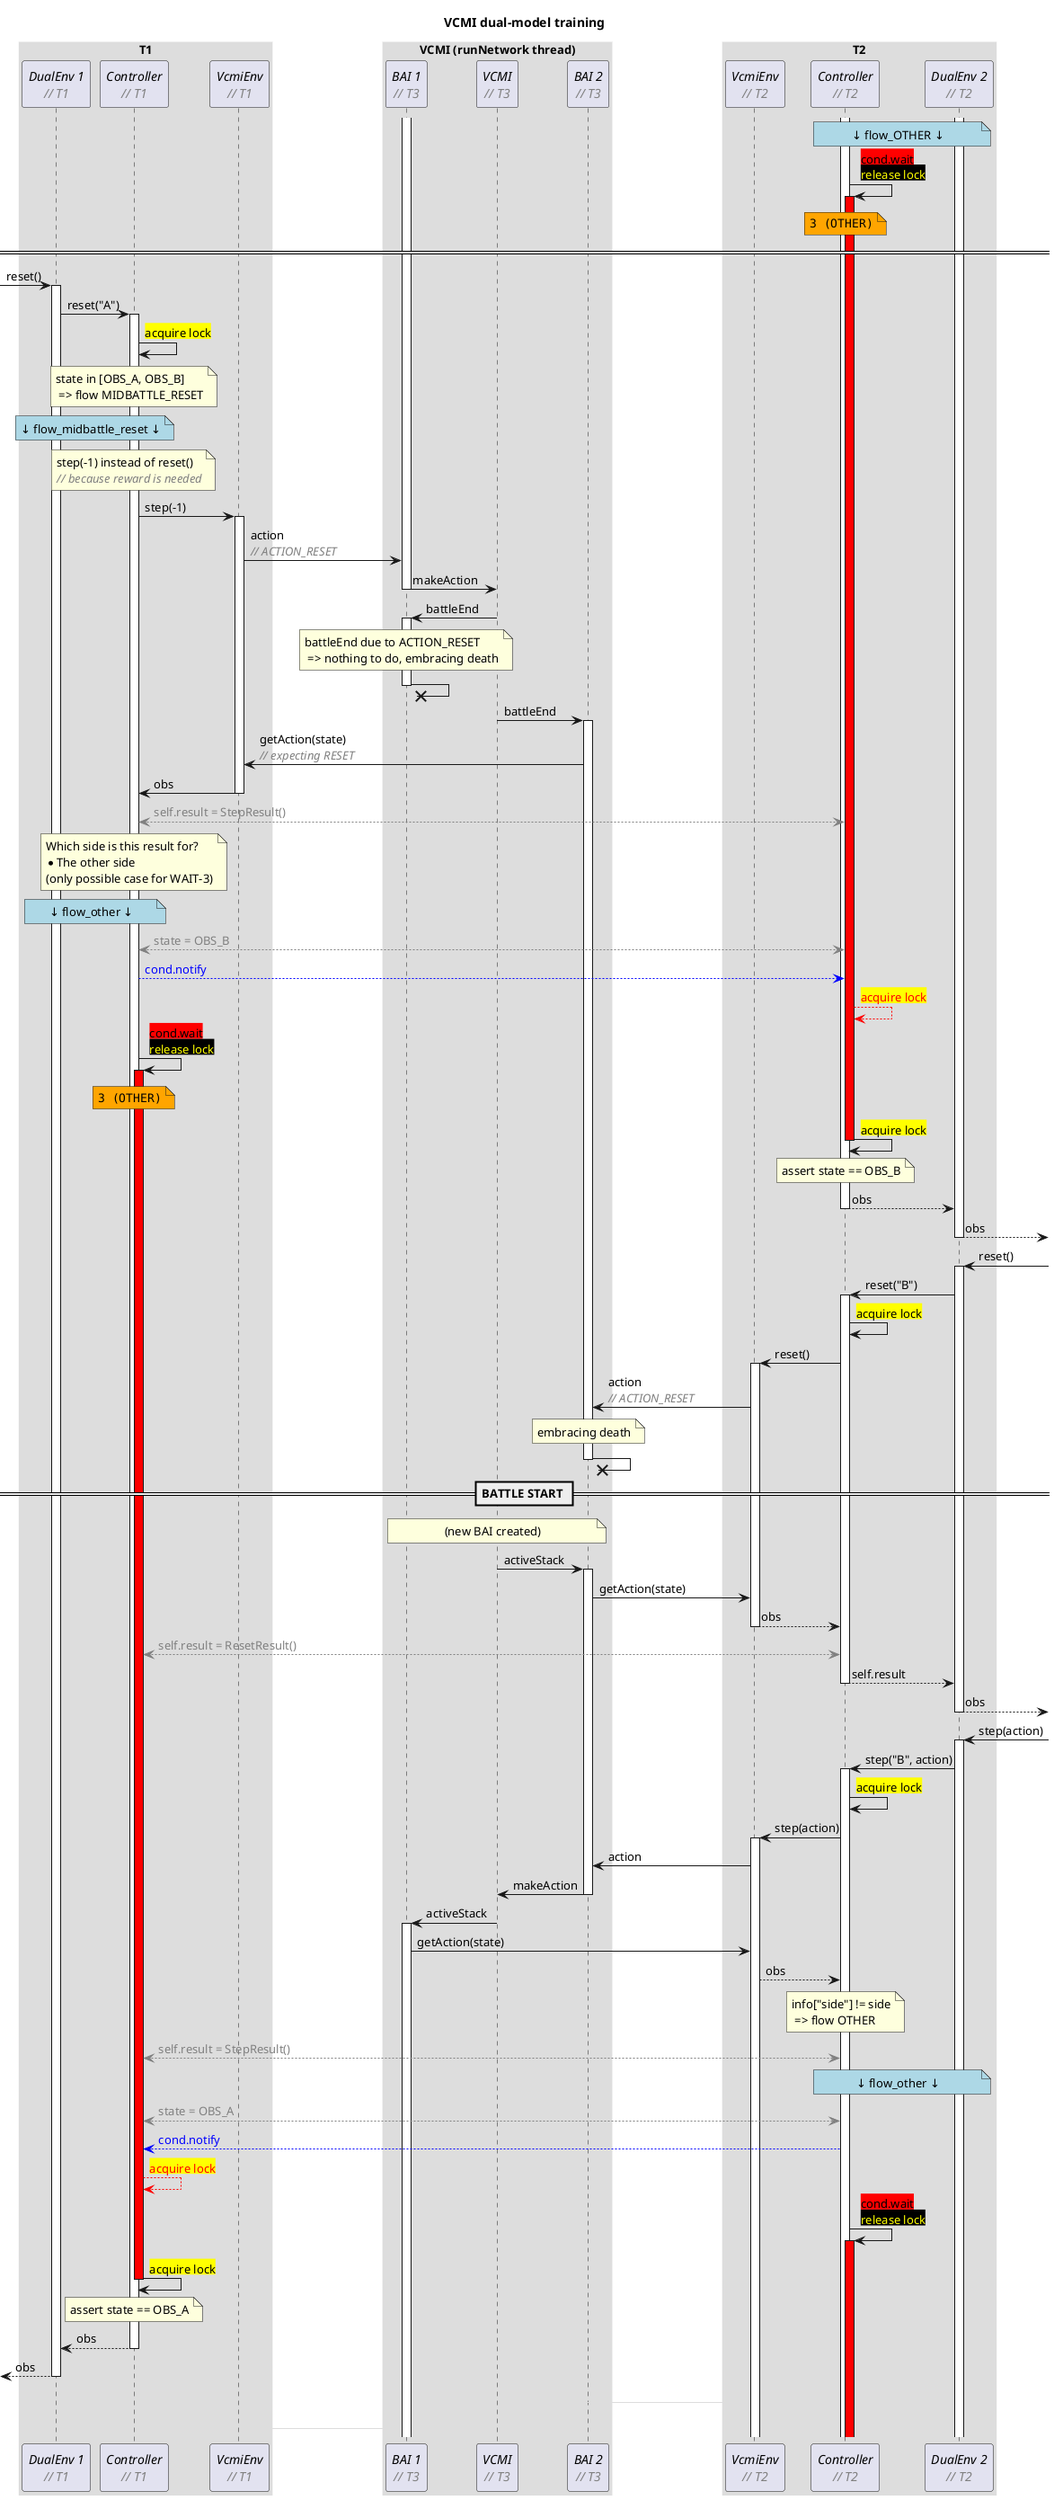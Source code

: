 @startuml "dual-env"

title "VCMI dual-model training"
' title "WWWWWWWWWWWWWWWWWWWWWWWWWWWWWWWWWWWWWWWWWWWWWWWWWWWWWWWWWWWWWWWWWWWWWWWWWWWWWWWWWWWWWWWWWWWWWWWWWWWWWWWWWWWWWWWWWWWWWWWW"

skinparam sequenceBoxBorderColor #FFF

!$nbsp = "<U+00A0>"

' workaround the fact that text alignment can only be
' set globally. Using hspace(n) returns N monospaced
' $nbsp chars
!function $hspace($length)
  !$res = ""
  !$i = $length
  !while $i > 0
    !$res = $res + $nbsp
    !$i = $i - 1
  !endwhile
  !return "<font:monospaced>"+$res+"</font>"
!endfunction

!function $desc($txt)
  !return "<font:Arial><color:Gray><i>// "+$txt+"</i></color></font>"
!endfunction

!function $lock_acq_fail_text()
  !return "<back:yellow><color:red>acquire lock</color></back>"
!endfunction

!function $lock_rel_text()
  !return "<color:yellow><back:black>release lock</back></color>"
!endfunction

!procedure $lock_acq_fail($node)
  $node -> $node : $lock_acq_fail_text()
  activate $node #red
!endprocedure

!procedure $lock_acq_direct($node)
  $node -> $node : <back:yellow>acquire lock</back>
!endprocedure

!procedure $lock_acq_latent($node)
  $lock_acq_direct($node)
  deactivate $node
!endprocedure

!procedure $lock_rel($node)
  $node -> $node : $lock_rel_text()
!endprocedure

!procedure $cond_wait($node)
  $node -> $node : <back:red>cond.wait</back>\n$lock_rel_text()
  activate $node #red
!endprocedure

!procedure $cond_wait($node, $waitName)
  $node -> $node : <back:red>cond.wait</back>\n$lock_rel_text()
  activate $node #red
  note over $node #orange : <font:monospaced>$waitName
!endprocedure

!procedure $cond_notify($NodeA, $NodeB)
  $NodeA --[#blue]> $NodeB : <color:blue>cond.notify</color>
  $NodeB --[#red]> $NodeB : $lock_acq_fail_text()
!endfunction

!procedure $cond_switch($NodeA, $NodeB)
  $cond_notify($NodeA, $NodeB)
  $cond_wait($NodeA)
  $lock_acq_latent($NodeB)
!endfunction

!procedure $cond_switch($NodeA, $NodeB, $waitName)
  $cond_notify($NodeA, $NodeB)
  $cond_wait($NodeA, $waitName)
  $lock_acq_latent($NodeB)
!endfunction

!procedure $flow(envid, $flowname)
  note over CTRL##envid, DualEnv##envid #LightBlue : ↓ flow_##$flowname ↓
!endprocedure

!function $replace($txt, $search, $repl)
  !$replaced = ""
  !while %strpos($txt, $search) >= 0
    !$position = %strpos($txt, $search)
    !$replaced = $replaced + %substr($txt, 0, $position) + $repl
    !$txt = %substr($txt, $position + %strlen($search))
  !endwhile
  !return $replaced + $txt
!endfunction

!procedure $sharevar($node1, $node2, $txt)
  $node1 <--[#gray]> $node2 : <color:gray>$replace($txt,"\n","</color>\n<color:gray>")</color>
!endfunction

!procedure $sharevar($txt)
  $sharevar(CTRL1, CTRL2, $txt)
!endfunction

' avoids super long note lines in the diagram
!function $str($txt)
  !return $replace($txt, "\n", %newline())
!endfunction

box "T1"
  participant "//DualEnv 1//\n$desc(T1)" as DualEnv1
  participant "//Controller//\n$desc(T1)" as CTRL1
  participant "//VcmiEnv//\n$desc(T1)" as env1
end box

box "VCMI (runNetwork thread)"
participant "//BAI 1//\n$desc(T3)" as BAI1
participant "//VCMI//\n$desc(T3)" as VCMI
participant "//BAI 2//\n$desc(T3)" as BAI2
end box

box "T2"
  participant "//VcmiEnv//\n$desc(T2)" as env2
  participant "//Controller//\n$desc(T2)" as CTRL2
  participant "//DualEnv 2//\n$desc(T2)" as DualEnv2
end box


activate BAI1
activate DualEnv2
activate CTRL2
$flow(2, OTHER)
$cond_wait(CTRL2, "3 (OTHER)")

==  ==

[-> DualEnv1 ++ : reset()
DualEnv1 -> CTRL1 ++ : reset("A")
$lock_acq_direct(CTRL1)
note over CTRL1
state in [OBS_A, OBS_B]
 => flow MIDBATTLE_RESET
end note

$flow(1, midbattle_reset)

note over CTRL1
step(-1) instead of reset()
$desc("because reward is needed")
end note

CTRL1 -> env1 ++ : step(-1)
env1 -> BAI1 : action\n$desc("ACTION_RESET")
BAI1 -> VCMI -- : makeAction

VCMI -> BAI1 ++ : battleEnd
note over BAI1
battleEnd due to ACTION_RESET
 => nothing to do, embracing death
end note
BAI1 -X BAI1 -- :

VCMI -> BAI2 ++ : battleEnd
BAI2 -> env1: getAction(state)\n$desc("expecting RESET")
env1 -> CTRL1 -- : obs
$sharevar("self.result = StepResult()")

note over CTRL1
Which side is this result for?
* The other side
(only possible case for WAIT-3)
end note

$flow(1, other)
$sharevar("state = OBS_B")
$cond_switch(CTRL1, CTRL2, "3 (OTHER)")
note over CTRL2 : assert state == OBS_B
CTRL2 --> DualEnv2 -- : obs
DualEnv2 -->] -- : obs

]-> DualEnv2 ++ : reset()
DualEnv2 -> CTRL2 ++ : reset("B")
$lock_acq_direct(CTRL2)
CTRL2 -> env2 ++ : reset()
env2 -> BAI2 : action\n$desc("ACTION_RESET")
note over BAI2 : embracing death
BAI2 -X BAI2 -- :

== BATTLE START ==

note over BAI2, BAI1 : (new BAI created)

VCMI -> BAI2 ++ : activeStack
BAI2 -> env2 : getAction(state)
env2 --> CTRL2 -- : obs
$sharevar("self.result = ResetResult()")
CTRL2 --> DualEnv2 -- : self.result
DualEnv2 -->] -- : obs

]-> DualEnv2 ++ : step(action)
DualEnv2 -> CTRL2 ++ : step("B", action)
$lock_acq_direct(CTRL2)
CTRL2 -> env2 ++ : step(action)
env2 -> BAI2 : action
BAI2 -> VCMI -- : makeAction

VCMI -> BAI1 ++ : activeStack
BAI1 -> env2 : getAction(state)
env2 --> CTRL2 : obs

note over CTRL2
info["side"] != side
 => flow OTHER
end note

$sharevar("self.result = StepResult()")
$flow(2, other)
$sharevar("state = OBS_A")
$cond_switch(CTRL2, CTRL1)
note over CTRL1 : assert state == OBS_A
CTRL1 --> DualEnv1 -- : obs
DualEnv1 -->[ -- : obs


''''''''''''''''''''''''''''''
''' HORIZONTAL SPACING

BAI2 -[#ddd]> env2 : $hspace(20)
BAI1 -[#ddd]> env1 : $hspace(20)

@enduml
